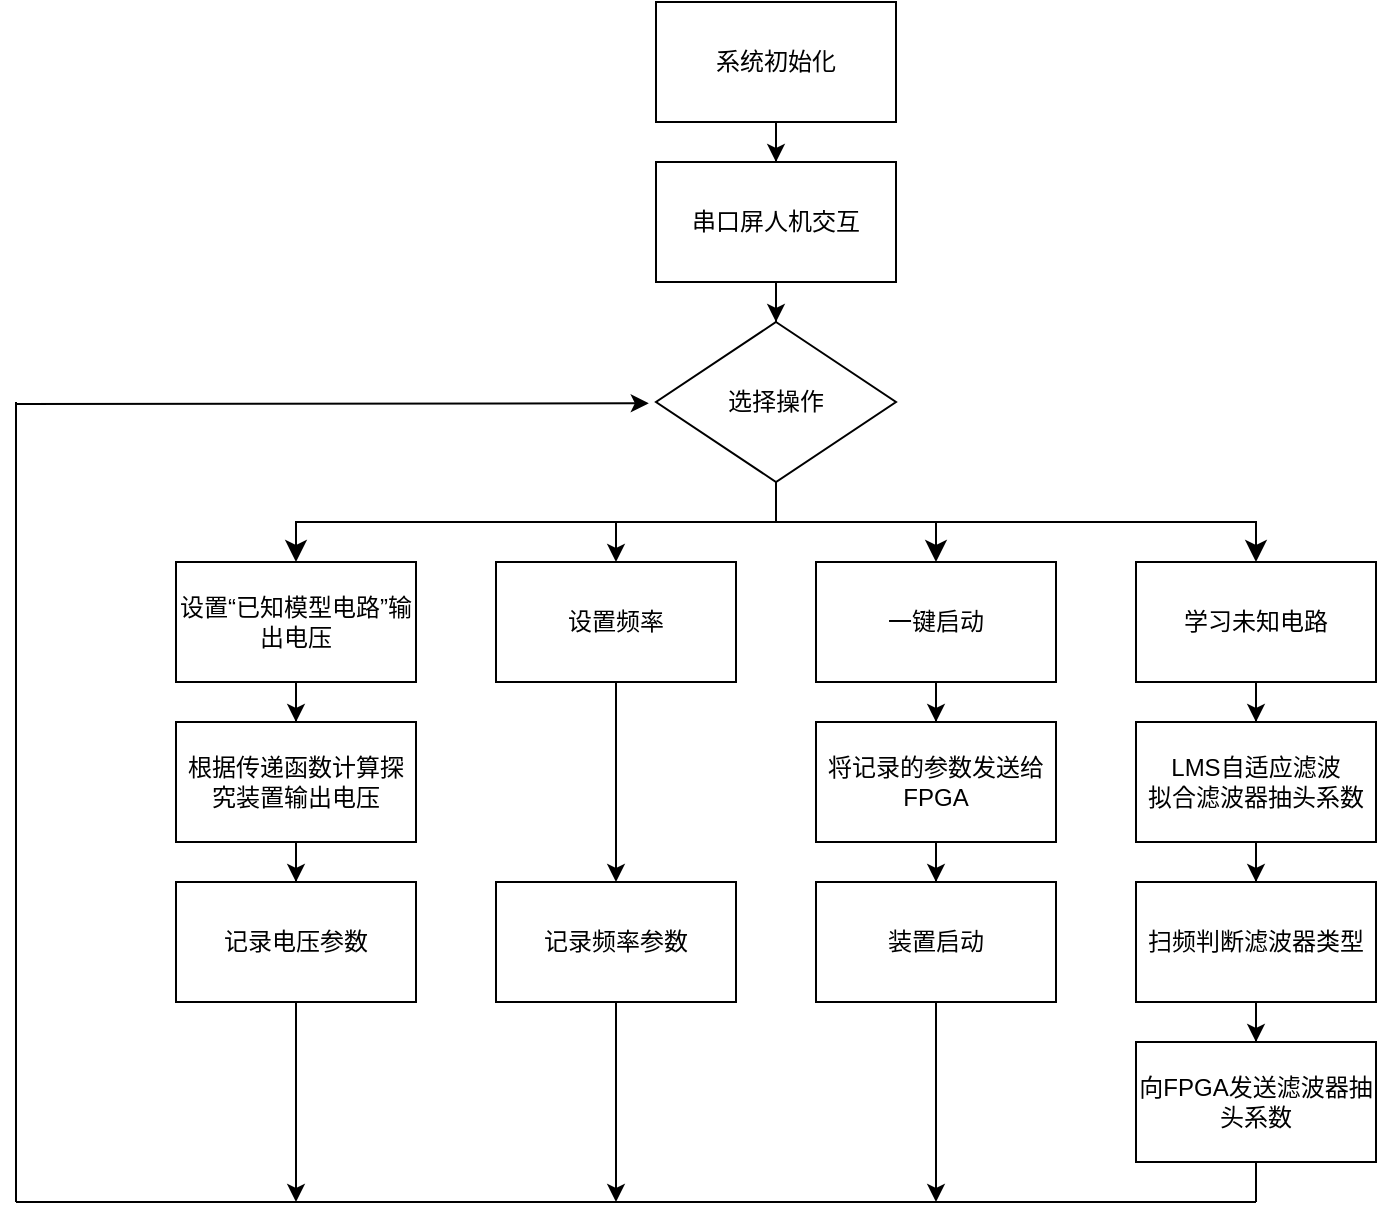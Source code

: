 <mxfile version="28.0.7">
  <diagram name="第 1 页" id="OEPBsVr3ypO_MdgGfp47">
    <mxGraphModel dx="1216" dy="671" grid="1" gridSize="10" guides="1" tooltips="1" connect="1" arrows="1" fold="1" page="1" pageScale="1" pageWidth="827" pageHeight="1169" math="0" shadow="0">
      <root>
        <mxCell id="0" />
        <mxCell id="1" parent="0" />
        <mxCell id="OJe_ocfKn3PKKARjiKHv-3" value="" style="edgeStyle=orthogonalEdgeStyle;rounded=0;orthogonalLoop=1;jettySize=auto;html=1;" parent="1" source="OJe_ocfKn3PKKARjiKHv-1" target="OJe_ocfKn3PKKARjiKHv-2" edge="1">
          <mxGeometry relative="1" as="geometry" />
        </mxCell>
        <mxCell id="OJe_ocfKn3PKKARjiKHv-1" value="系统初始化" style="rounded=0;whiteSpace=wrap;html=1;" parent="1" vertex="1">
          <mxGeometry x="360" y="240" width="120" height="60" as="geometry" />
        </mxCell>
        <mxCell id="OJe_ocfKn3PKKARjiKHv-5" value="" style="edgeStyle=orthogonalEdgeStyle;rounded=0;orthogonalLoop=1;jettySize=auto;html=1;" parent="1" source="OJe_ocfKn3PKKARjiKHv-2" target="OJe_ocfKn3PKKARjiKHv-4" edge="1">
          <mxGeometry relative="1" as="geometry" />
        </mxCell>
        <mxCell id="OJe_ocfKn3PKKARjiKHv-2" value="串口屏人机交互" style="whiteSpace=wrap;html=1;rounded=0;" parent="1" vertex="1">
          <mxGeometry x="360" y="320" width="120" height="60" as="geometry" />
        </mxCell>
        <mxCell id="OJe_ocfKn3PKKARjiKHv-7" value="" style="edgeStyle=orthogonalEdgeStyle;rounded=0;orthogonalLoop=1;jettySize=auto;html=1;" parent="1" source="OJe_ocfKn3PKKARjiKHv-4" target="OJe_ocfKn3PKKARjiKHv-6" edge="1">
          <mxGeometry relative="1" as="geometry">
            <Array as="points">
              <mxPoint x="420" y="500" />
              <mxPoint x="340" y="500" />
            </Array>
          </mxGeometry>
        </mxCell>
        <mxCell id="OJe_ocfKn3PKKARjiKHv-4" value="选择操作" style="rhombus;whiteSpace=wrap;html=1;rounded=0;" parent="1" vertex="1">
          <mxGeometry x="360" y="400" width="120" height="80" as="geometry" />
        </mxCell>
        <mxCell id="OJe_ocfKn3PKKARjiKHv-19" value="" style="edgeStyle=orthogonalEdgeStyle;rounded=0;orthogonalLoop=1;jettySize=auto;html=1;" parent="1" source="OJe_ocfKn3PKKARjiKHv-6" target="OJe_ocfKn3PKKARjiKHv-18" edge="1">
          <mxGeometry relative="1" as="geometry" />
        </mxCell>
        <mxCell id="OJe_ocfKn3PKKARjiKHv-6" value="设置频率" style="whiteSpace=wrap;html=1;rounded=0;" parent="1" vertex="1">
          <mxGeometry x="280" y="520" width="120" height="60" as="geometry" />
        </mxCell>
        <mxCell id="OJe_ocfKn3PKKARjiKHv-8" value="" style="edgeStyle=segmentEdgeStyle;endArrow=classic;html=1;curved=0;rounded=0;endSize=8;startSize=8;entryX=0.5;entryY=0;entryDx=0;entryDy=0;" parent="1" target="OJe_ocfKn3PKKARjiKHv-9" edge="1">
          <mxGeometry width="50" height="50" relative="1" as="geometry">
            <mxPoint x="420" y="480" as="sourcePoint" />
            <mxPoint x="600" y="520" as="targetPoint" />
            <Array as="points">
              <mxPoint x="420" y="500" />
              <mxPoint x="500" y="500" />
            </Array>
          </mxGeometry>
        </mxCell>
        <mxCell id="OJe_ocfKn3PKKARjiKHv-21" value="" style="edgeStyle=orthogonalEdgeStyle;rounded=0;orthogonalLoop=1;jettySize=auto;html=1;" parent="1" source="OJe_ocfKn3PKKARjiKHv-9" target="OJe_ocfKn3PKKARjiKHv-20" edge="1">
          <mxGeometry relative="1" as="geometry" />
        </mxCell>
        <mxCell id="OJe_ocfKn3PKKARjiKHv-9" value="一键启动" style="whiteSpace=wrap;html=1;rounded=0;" parent="1" vertex="1">
          <mxGeometry x="440" y="520" width="120" height="60" as="geometry" />
        </mxCell>
        <mxCell id="OJe_ocfKn3PKKARjiKHv-15" value="" style="edgeStyle=orthogonalEdgeStyle;rounded=0;orthogonalLoop=1;jettySize=auto;html=1;" parent="1" source="OJe_ocfKn3PKKARjiKHv-10" target="OJe_ocfKn3PKKARjiKHv-14" edge="1">
          <mxGeometry relative="1" as="geometry" />
        </mxCell>
        <mxCell id="OJe_ocfKn3PKKARjiKHv-10" value="设置“已知模型电路”输出电压" style="whiteSpace=wrap;html=1;rounded=0;" parent="1" vertex="1">
          <mxGeometry x="120" y="520" width="120" height="60" as="geometry" />
        </mxCell>
        <mxCell id="OJe_ocfKn3PKKARjiKHv-11" value="" style="edgeStyle=segmentEdgeStyle;endArrow=classic;html=1;curved=0;rounded=0;endSize=8;startSize=8;entryX=0.5;entryY=0;entryDx=0;entryDy=0;" parent="1" target="OJe_ocfKn3PKKARjiKHv-10" edge="1">
          <mxGeometry width="50" height="50" relative="1" as="geometry">
            <mxPoint x="340" y="500" as="sourcePoint" />
            <mxPoint x="30" y="480" as="targetPoint" />
          </mxGeometry>
        </mxCell>
        <mxCell id="OJe_ocfKn3PKKARjiKHv-12" value="" style="edgeStyle=segmentEdgeStyle;endArrow=classic;html=1;curved=0;rounded=0;endSize=8;startSize=8;entryX=0.5;entryY=0;entryDx=0;entryDy=0;" parent="1" target="OJe_ocfKn3PKKARjiKHv-13" edge="1">
          <mxGeometry width="50" height="50" relative="1" as="geometry">
            <mxPoint x="500" y="500" as="sourcePoint" />
            <mxPoint x="640" y="520" as="targetPoint" />
            <Array as="points">
              <mxPoint x="500" y="500" />
              <mxPoint x="660" y="500" />
            </Array>
          </mxGeometry>
        </mxCell>
        <mxCell id="OJe_ocfKn3PKKARjiKHv-25" value="" style="edgeStyle=orthogonalEdgeStyle;rounded=0;orthogonalLoop=1;jettySize=auto;html=1;" parent="1" source="OJe_ocfKn3PKKARjiKHv-13" target="OJe_ocfKn3PKKARjiKHv-24" edge="1">
          <mxGeometry relative="1" as="geometry" />
        </mxCell>
        <mxCell id="OJe_ocfKn3PKKARjiKHv-13" value="学习未知电路" style="whiteSpace=wrap;html=1;rounded=0;" parent="1" vertex="1">
          <mxGeometry x="600" y="520" width="120" height="60" as="geometry" />
        </mxCell>
        <mxCell id="OJe_ocfKn3PKKARjiKHv-17" value="" style="edgeStyle=orthogonalEdgeStyle;rounded=0;orthogonalLoop=1;jettySize=auto;html=1;" parent="1" source="OJe_ocfKn3PKKARjiKHv-14" target="OJe_ocfKn3PKKARjiKHv-16" edge="1">
          <mxGeometry relative="1" as="geometry" />
        </mxCell>
        <mxCell id="OJe_ocfKn3PKKARjiKHv-14" value="根据传递函数计算探究装置输出电压" style="whiteSpace=wrap;html=1;rounded=0;" parent="1" vertex="1">
          <mxGeometry x="120" y="600" width="120" height="60" as="geometry" />
        </mxCell>
        <mxCell id="OJe_ocfKn3PKKARjiKHv-16" value="记录电压参数" style="whiteSpace=wrap;html=1;rounded=0;" parent="1" vertex="1">
          <mxGeometry x="120" y="680" width="120" height="60" as="geometry" />
        </mxCell>
        <mxCell id="OJe_ocfKn3PKKARjiKHv-18" value="记录频率参数" style="whiteSpace=wrap;html=1;rounded=0;" parent="1" vertex="1">
          <mxGeometry x="280" y="680" width="120" height="60" as="geometry" />
        </mxCell>
        <mxCell id="OJe_ocfKn3PKKARjiKHv-23" value="" style="edgeStyle=orthogonalEdgeStyle;rounded=0;orthogonalLoop=1;jettySize=auto;html=1;" parent="1" source="OJe_ocfKn3PKKARjiKHv-20" target="OJe_ocfKn3PKKARjiKHv-22" edge="1">
          <mxGeometry relative="1" as="geometry" />
        </mxCell>
        <mxCell id="OJe_ocfKn3PKKARjiKHv-20" value="将记录的参数发送给FPGA" style="whiteSpace=wrap;html=1;rounded=0;" parent="1" vertex="1">
          <mxGeometry x="440" y="600" width="120" height="60" as="geometry" />
        </mxCell>
        <mxCell id="OJe_ocfKn3PKKARjiKHv-22" value="装置启动" style="whiteSpace=wrap;html=1;rounded=0;" parent="1" vertex="1">
          <mxGeometry x="440" y="680" width="120" height="60" as="geometry" />
        </mxCell>
        <mxCell id="OJe_ocfKn3PKKARjiKHv-27" value="" style="edgeStyle=orthogonalEdgeStyle;rounded=0;orthogonalLoop=1;jettySize=auto;html=1;" parent="1" source="OJe_ocfKn3PKKARjiKHv-24" target="OJe_ocfKn3PKKARjiKHv-26" edge="1">
          <mxGeometry relative="1" as="geometry" />
        </mxCell>
        <mxCell id="OJe_ocfKn3PKKARjiKHv-24" value="LMS自适应滤波&lt;div&gt;拟合滤波器抽头系数&lt;/div&gt;" style="whiteSpace=wrap;html=1;rounded=0;" parent="1" vertex="1">
          <mxGeometry x="600" y="600" width="120" height="60" as="geometry" />
        </mxCell>
        <mxCell id="OJe_ocfKn3PKKARjiKHv-29" value="" style="edgeStyle=orthogonalEdgeStyle;rounded=0;orthogonalLoop=1;jettySize=auto;html=1;" parent="1" source="OJe_ocfKn3PKKARjiKHv-26" target="OJe_ocfKn3PKKARjiKHv-28" edge="1">
          <mxGeometry relative="1" as="geometry" />
        </mxCell>
        <mxCell id="OJe_ocfKn3PKKARjiKHv-26" value="扫频判断滤波器类型" style="whiteSpace=wrap;html=1;rounded=0;" parent="1" vertex="1">
          <mxGeometry x="600" y="680" width="120" height="60" as="geometry" />
        </mxCell>
        <mxCell id="OJe_ocfKn3PKKARjiKHv-28" value="向FPGA发送滤波器抽头系数" style="whiteSpace=wrap;html=1;rounded=0;" parent="1" vertex="1">
          <mxGeometry x="600" y="760" width="120" height="60" as="geometry" />
        </mxCell>
        <mxCell id="fUTPPO7aK3-nl4fVsDvB-1" value="" style="endArrow=none;html=1;rounded=0;" parent="1" edge="1">
          <mxGeometry width="50" height="50" relative="1" as="geometry">
            <mxPoint x="40" y="840" as="sourcePoint" />
            <mxPoint x="660" y="840" as="targetPoint" />
          </mxGeometry>
        </mxCell>
        <mxCell id="fUTPPO7aK3-nl4fVsDvB-2" value="" style="endArrow=none;html=1;rounded=0;entryX=0.5;entryY=1;entryDx=0;entryDy=0;" parent="1" target="OJe_ocfKn3PKKARjiKHv-28" edge="1">
          <mxGeometry width="50" height="50" relative="1" as="geometry">
            <mxPoint x="660" y="840" as="sourcePoint" />
            <mxPoint x="490" y="920" as="targetPoint" />
          </mxGeometry>
        </mxCell>
        <mxCell id="fUTPPO7aK3-nl4fVsDvB-3" value="" style="endArrow=none;html=1;rounded=0;" parent="1" edge="1">
          <mxGeometry width="50" height="50" relative="1" as="geometry">
            <mxPoint x="40" y="840" as="sourcePoint" />
            <mxPoint x="40" y="440" as="targetPoint" />
          </mxGeometry>
        </mxCell>
        <mxCell id="fUTPPO7aK3-nl4fVsDvB-4" value="" style="endArrow=classic;html=1;rounded=0;entryX=-0.03;entryY=0.508;entryDx=0;entryDy=0;entryPerimeter=0;" parent="1" target="OJe_ocfKn3PKKARjiKHv-4" edge="1">
          <mxGeometry width="50" height="50" relative="1" as="geometry">
            <mxPoint x="40" y="441" as="sourcePoint" />
            <mxPoint x="240" y="375" as="targetPoint" />
          </mxGeometry>
        </mxCell>
        <mxCell id="fUTPPO7aK3-nl4fVsDvB-5" value="" style="endArrow=classic;html=1;rounded=0;exitX=0.5;exitY=1;exitDx=0;exitDy=0;" parent="1" source="OJe_ocfKn3PKKARjiKHv-16" edge="1">
          <mxGeometry width="50" height="50" relative="1" as="geometry">
            <mxPoint x="350" y="890" as="sourcePoint" />
            <mxPoint x="180" y="840" as="targetPoint" />
          </mxGeometry>
        </mxCell>
        <mxCell id="fUTPPO7aK3-nl4fVsDvB-6" value="" style="endArrow=classic;html=1;rounded=0;exitX=0.5;exitY=1;exitDx=0;exitDy=0;" parent="1" edge="1" source="OJe_ocfKn3PKKARjiKHv-18">
          <mxGeometry width="50" height="50" relative="1" as="geometry">
            <mxPoint x="339.76" y="820" as="sourcePoint" />
            <mxPoint x="340" y="840" as="targetPoint" />
          </mxGeometry>
        </mxCell>
        <mxCell id="fUTPPO7aK3-nl4fVsDvB-7" value="" style="endArrow=classic;html=1;rounded=0;exitX=0.5;exitY=1;exitDx=0;exitDy=0;" parent="1" edge="1" source="OJe_ocfKn3PKKARjiKHv-22">
          <mxGeometry width="50" height="50" relative="1" as="geometry">
            <mxPoint x="499.76" y="820" as="sourcePoint" />
            <mxPoint x="500" y="840" as="targetPoint" />
          </mxGeometry>
        </mxCell>
      </root>
    </mxGraphModel>
  </diagram>
</mxfile>
